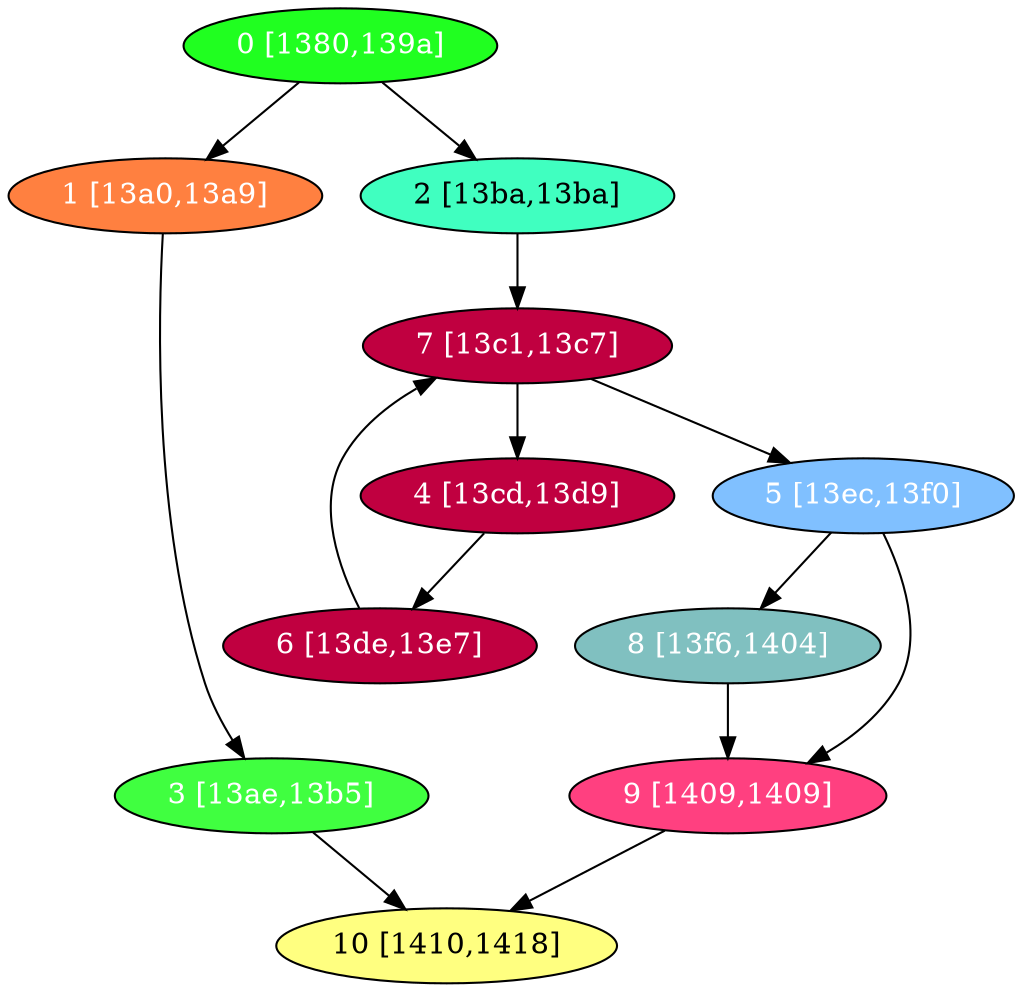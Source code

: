 diGraph wc{
	wc_0  [style=filled fillcolor="#20FF20" fontcolor="#ffffff" shape=oval label="0 [1380,139a]"]
	wc_1  [style=filled fillcolor="#FF8040" fontcolor="#ffffff" shape=oval label="1 [13a0,13a9]"]
	wc_2  [style=filled fillcolor="#40FFC0" fontcolor="#000000" shape=oval label="2 [13ba,13ba]"]
	wc_3  [style=filled fillcolor="#40FF40" fontcolor="#ffffff" shape=oval label="3 [13ae,13b5]"]
	wc_4  [style=filled fillcolor="#C00040" fontcolor="#ffffff" shape=oval label="4 [13cd,13d9]"]
	wc_5  [style=filled fillcolor="#80C0FF" fontcolor="#ffffff" shape=oval label="5 [13ec,13f0]"]
	wc_6  [style=filled fillcolor="#C00040" fontcolor="#ffffff" shape=oval label="6 [13de,13e7]"]
	wc_7  [style=filled fillcolor="#C00040" fontcolor="#ffffff" shape=oval label="7 [13c1,13c7]"]
	wc_8  [style=filled fillcolor="#80C0C0" fontcolor="#ffffff" shape=oval label="8 [13f6,1404]"]
	wc_9  [style=filled fillcolor="#FF4080" fontcolor="#ffffff" shape=oval label="9 [1409,1409]"]
	wc_a  [style=filled fillcolor="#FFFF80" fontcolor="#000000" shape=oval label="10 [1410,1418]"]

	wc_0 -> wc_1
	wc_0 -> wc_2
	wc_1 -> wc_3
	wc_2 -> wc_7
	wc_3 -> wc_a
	wc_4 -> wc_6
	wc_5 -> wc_8
	wc_5 -> wc_9
	wc_6 -> wc_7
	wc_7 -> wc_4
	wc_7 -> wc_5
	wc_8 -> wc_9
	wc_9 -> wc_a
}